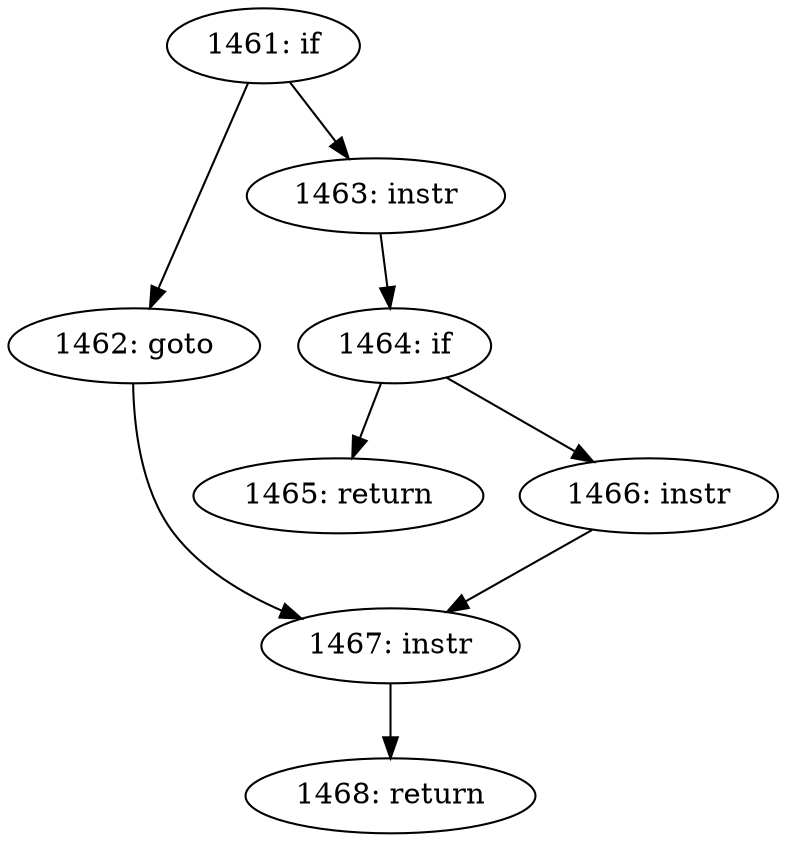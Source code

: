 digraph CFG_tcp_rcv_rtt_measure {
1461 [label="1461: if"]
	1461 -> 1462
	1461 -> 1463
1462 [label="1462: goto"]
	1462 -> 1467
1463 [label="1463: instr"]
	1463 -> 1464
1464 [label="1464: if"]
	1464 -> 1465
	1464 -> 1466
1465 [label="1465: return"]
	
1466 [label="1466: instr"]
	1466 -> 1467
1467 [label="1467: instr"]
	1467 -> 1468
1468 [label="1468: return"]
	
}
